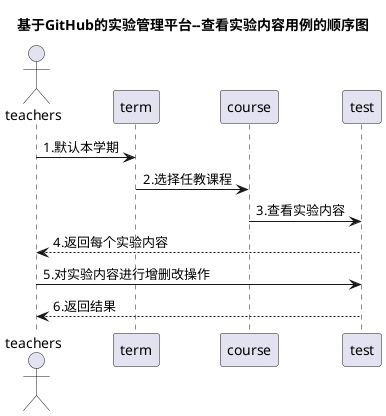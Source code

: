 @startuml
title 基于GitHub的实验管理平台--查看实验内容用例的顺序图
actor teachers
teachers -> term: 1.默认本学期
term -> course: 2.选择任教课程
course -> test:3.查看实验内容
test --> teachers:4.返回每个实验内容
teachers -> test:5.对实验内容进行增删改操作
test --> teachers:6.返回结果
@enduml